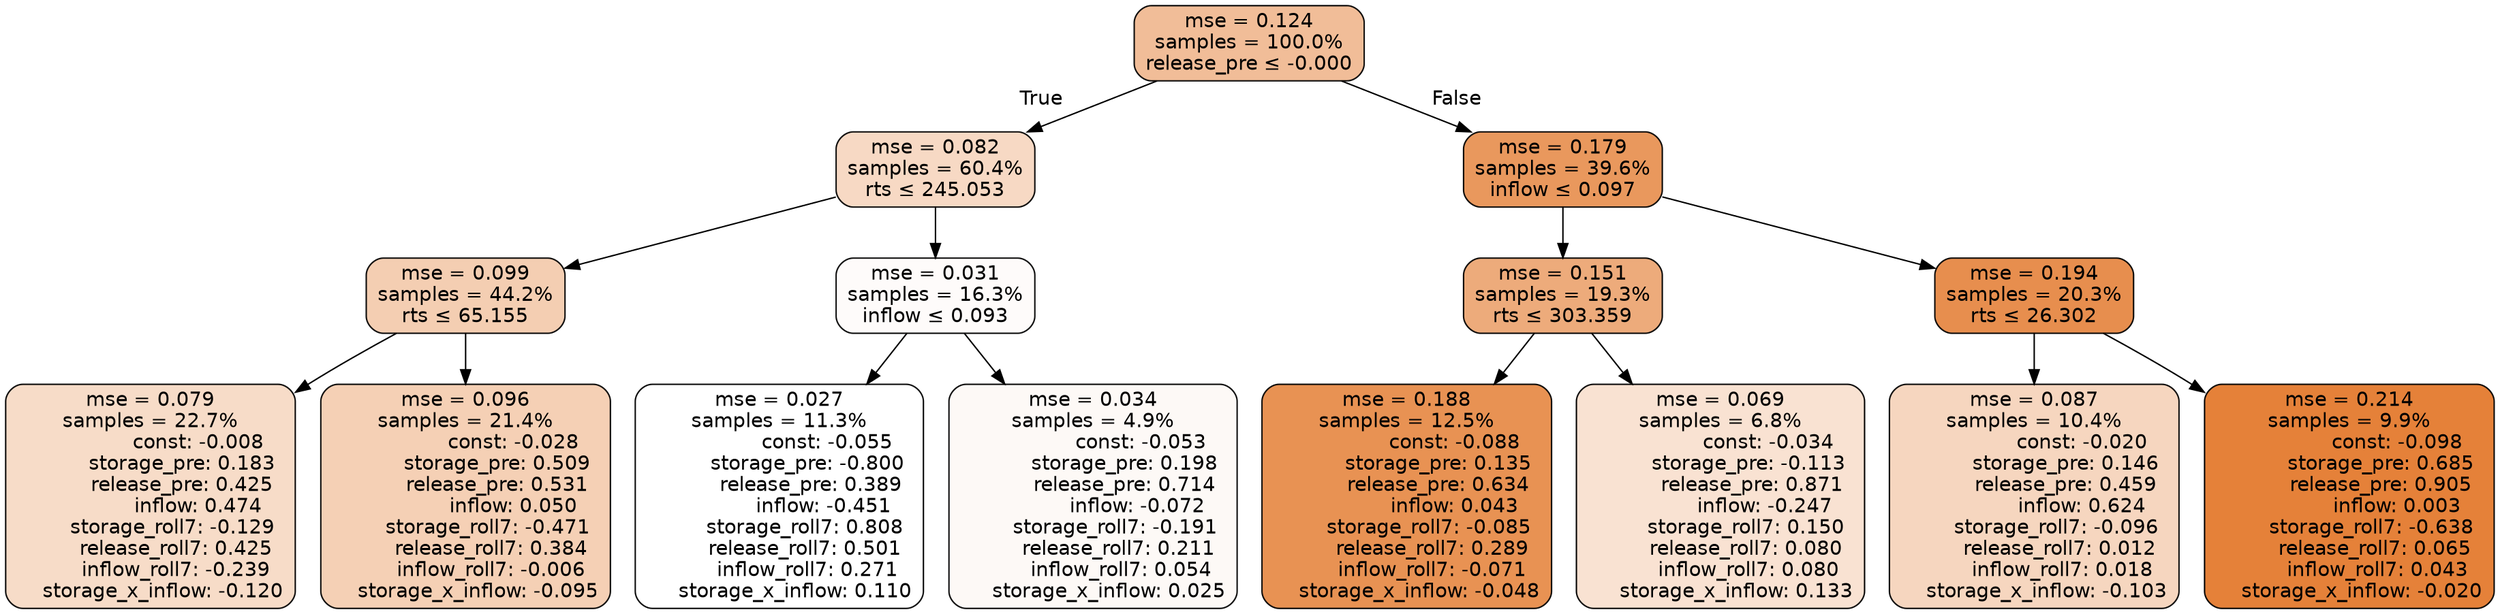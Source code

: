 digraph tree {
bgcolor="transparent"
node [shape=rectangle, style="filled, rounded", color="black", fontname=helvetica] ;
edge [fontname=helvetica] ;
	"0" [label="mse = 0.124
samples = 100.0%
release_pre &le; -0.000", fillcolor="#f1bd98"]
	"1" [label="mse = 0.082
samples = 60.4%
rts &le; 245.053", fillcolor="#f7d9c4"]
	"2" [label="mse = 0.099
samples = 44.2%
rts &le; 65.155", fillcolor="#f4ceb2"]
	"3" [label="mse = 0.079
samples = 22.7%
               const: -0.008
          storage_pre: 0.183
          release_pre: 0.425
               inflow: 0.474
       storage_roll7: -0.129
        release_roll7: 0.425
        inflow_roll7: -0.239
    storage_x_inflow: -0.120", fillcolor="#f7dcc8"]
	"4" [label="mse = 0.096
samples = 21.4%
               const: -0.028
          storage_pre: 0.509
          release_pre: 0.531
               inflow: 0.050
       storage_roll7: -0.471
        release_roll7: 0.384
        inflow_roll7: -0.006
    storage_x_inflow: -0.095", fillcolor="#f5d0b5"]
	"5" [label="mse = 0.031
samples = 16.3%
inflow &le; 0.093", fillcolor="#fefbfa"]
	"6" [label="mse = 0.027
samples = 11.3%
               const: -0.055
         storage_pre: -0.800
          release_pre: 0.389
              inflow: -0.451
        storage_roll7: 0.808
        release_roll7: 0.501
         inflow_roll7: 0.271
     storage_x_inflow: 0.110", fillcolor="#ffffff"]
	"7" [label="mse = 0.034
samples = 4.9%
               const: -0.053
          storage_pre: 0.198
          release_pre: 0.714
              inflow: -0.072
       storage_roll7: -0.191
        release_roll7: 0.211
         inflow_roll7: 0.054
     storage_x_inflow: 0.025", fillcolor="#fdf9f6"]
	"8" [label="mse = 0.179
samples = 39.6%
inflow &le; 0.097", fillcolor="#e9985d"]
	"9" [label="mse = 0.151
samples = 19.3%
rts &le; 303.359", fillcolor="#edab7b"]
	"10" [label="mse = 0.188
samples = 12.5%
               const: -0.088
          storage_pre: 0.135
          release_pre: 0.634
               inflow: 0.043
       storage_roll7: -0.085
        release_roll7: 0.289
        inflow_roll7: -0.071
    storage_x_inflow: -0.048", fillcolor="#e89253"]
	"11" [label="mse = 0.069
samples = 6.8%
               const: -0.034
         storage_pre: -0.113
          release_pre: 0.871
              inflow: -0.247
        storage_roll7: 0.150
        release_roll7: 0.080
         inflow_roll7: 0.080
     storage_x_inflow: 0.133", fillcolor="#f9e2d2"]
	"12" [label="mse = 0.194
samples = 20.3%
rts &le; 26.302", fillcolor="#e78e4e"]
	"13" [label="mse = 0.087
samples = 10.4%
               const: -0.020
          storage_pre: 0.146
          release_pre: 0.459
               inflow: 0.624
       storage_roll7: -0.096
        release_roll7: 0.012
         inflow_roll7: 0.018
    storage_x_inflow: -0.103", fillcolor="#f6d6bf"]
	"14" [label="mse = 0.214
samples = 9.9%
               const: -0.098
          storage_pre: 0.685
          release_pre: 0.905
               inflow: 0.003
       storage_roll7: -0.638
        release_roll7: 0.065
         inflow_roll7: 0.043
    storage_x_inflow: -0.020", fillcolor="#e58139"]

	"0" -> "1" [labeldistance=2.5, labelangle=45, headlabel="True"]
	"1" -> "2"
	"2" -> "3"
	"2" -> "4"
	"1" -> "5"
	"5" -> "6"
	"5" -> "7"
	"0" -> "8" [labeldistance=2.5, labelangle=-45, headlabel="False"]
	"8" -> "9"
	"9" -> "10"
	"9" -> "11"
	"8" -> "12"
	"12" -> "13"
	"12" -> "14"
}